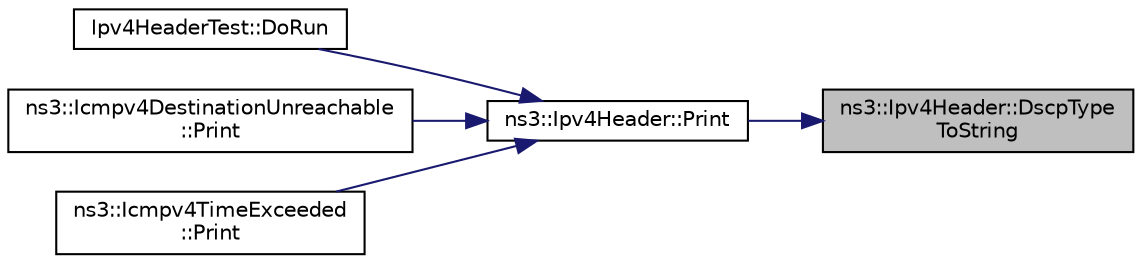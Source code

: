 digraph "ns3::Ipv4Header::DscpTypeToString"
{
 // LATEX_PDF_SIZE
  edge [fontname="Helvetica",fontsize="10",labelfontname="Helvetica",labelfontsize="10"];
  node [fontname="Helvetica",fontsize="10",shape=record];
  rankdir="RL";
  Node1 [label="ns3::Ipv4Header::DscpType\lToString",height=0.2,width=0.4,color="black", fillcolor="grey75", style="filled", fontcolor="black",tooltip=" "];
  Node1 -> Node2 [dir="back",color="midnightblue",fontsize="10",style="solid",fontname="Helvetica"];
  Node2 [label="ns3::Ipv4Header::Print",height=0.2,width=0.4,color="black", fillcolor="white", style="filled",URL="$classns3_1_1_ipv4_header.html#a44753614a79ba9fed4b46f345fbf079a",tooltip=" "];
  Node2 -> Node3 [dir="back",color="midnightblue",fontsize="10",style="solid",fontname="Helvetica"];
  Node3 [label="Ipv4HeaderTest::DoRun",height=0.2,width=0.4,color="black", fillcolor="white", style="filled",URL="$class_ipv4_header_test.html#ad9026591beb17db0d9cbff0c34f9f69d",tooltip="Implementation to actually run this TestCase."];
  Node2 -> Node4 [dir="back",color="midnightblue",fontsize="10",style="solid",fontname="Helvetica"];
  Node4 [label="ns3::Icmpv4DestinationUnreachable\l::Print",height=0.2,width=0.4,color="black", fillcolor="white", style="filled",URL="$classns3_1_1_icmpv4_destination_unreachable.html#aad4da71f553fa219382ad12d1232d8da",tooltip=" "];
  Node2 -> Node5 [dir="back",color="midnightblue",fontsize="10",style="solid",fontname="Helvetica"];
  Node5 [label="ns3::Icmpv4TimeExceeded\l::Print",height=0.2,width=0.4,color="black", fillcolor="white", style="filled",URL="$classns3_1_1_icmpv4_time_exceeded.html#a32c34c5168463f2823cea32e990fe49c",tooltip=" "];
}
